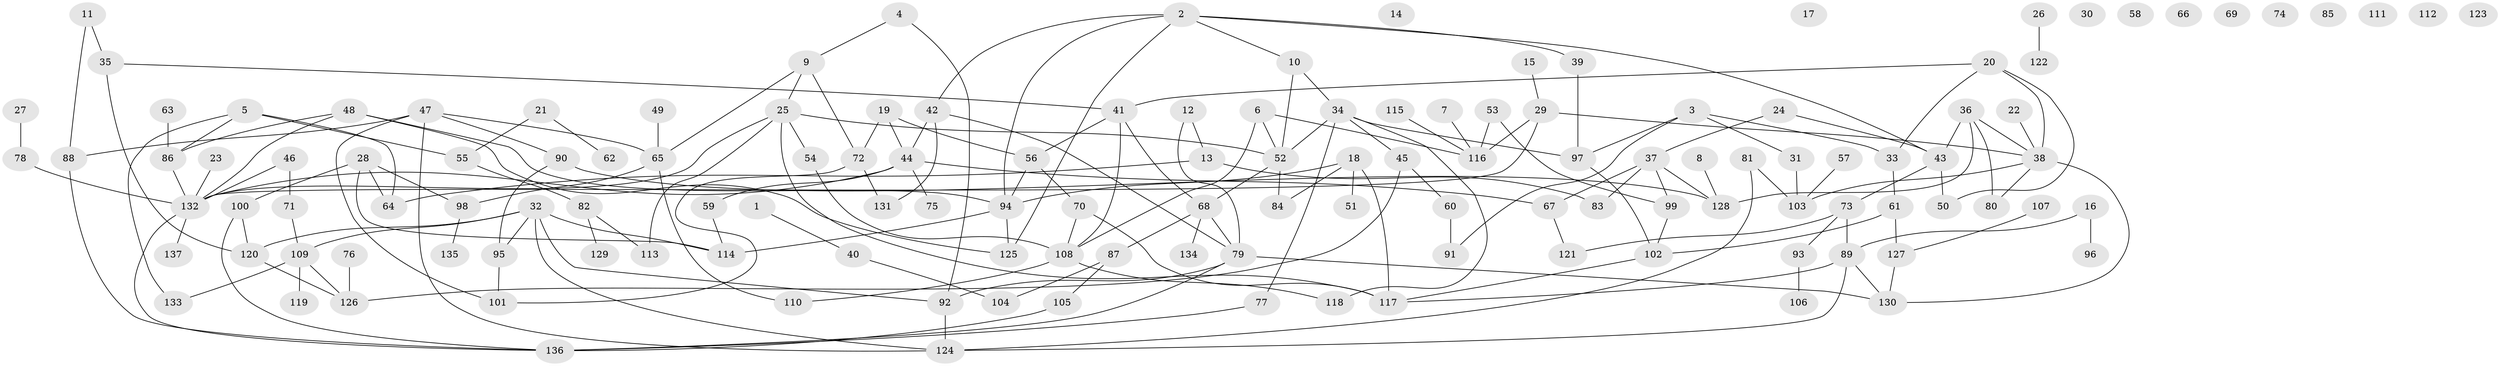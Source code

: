 // Generated by graph-tools (version 1.1) at 2025/38/03/09/25 04:38:54]
// undirected, 137 vertices, 191 edges
graph export_dot {
graph [start="1"]
  node [color=gray90,style=filled];
  1;
  2;
  3;
  4;
  5;
  6;
  7;
  8;
  9;
  10;
  11;
  12;
  13;
  14;
  15;
  16;
  17;
  18;
  19;
  20;
  21;
  22;
  23;
  24;
  25;
  26;
  27;
  28;
  29;
  30;
  31;
  32;
  33;
  34;
  35;
  36;
  37;
  38;
  39;
  40;
  41;
  42;
  43;
  44;
  45;
  46;
  47;
  48;
  49;
  50;
  51;
  52;
  53;
  54;
  55;
  56;
  57;
  58;
  59;
  60;
  61;
  62;
  63;
  64;
  65;
  66;
  67;
  68;
  69;
  70;
  71;
  72;
  73;
  74;
  75;
  76;
  77;
  78;
  79;
  80;
  81;
  82;
  83;
  84;
  85;
  86;
  87;
  88;
  89;
  90;
  91;
  92;
  93;
  94;
  95;
  96;
  97;
  98;
  99;
  100;
  101;
  102;
  103;
  104;
  105;
  106;
  107;
  108;
  109;
  110;
  111;
  112;
  113;
  114;
  115;
  116;
  117;
  118;
  119;
  120;
  121;
  122;
  123;
  124;
  125;
  126;
  127;
  128;
  129;
  130;
  131;
  132;
  133;
  134;
  135;
  136;
  137;
  1 -- 40;
  2 -- 10;
  2 -- 39;
  2 -- 42;
  2 -- 43;
  2 -- 94;
  2 -- 125;
  3 -- 31;
  3 -- 33;
  3 -- 91;
  3 -- 97;
  4 -- 9;
  4 -- 92;
  5 -- 55;
  5 -- 64;
  5 -- 86;
  5 -- 133;
  6 -- 52;
  6 -- 108;
  6 -- 116;
  7 -- 116;
  8 -- 128;
  9 -- 25;
  9 -- 65;
  9 -- 72;
  10 -- 34;
  10 -- 52;
  11 -- 35;
  11 -- 88;
  12 -- 13;
  12 -- 79;
  13 -- 64;
  13 -- 83;
  15 -- 29;
  16 -- 89;
  16 -- 96;
  18 -- 51;
  18 -- 84;
  18 -- 94;
  18 -- 117;
  19 -- 44;
  19 -- 56;
  19 -- 72;
  20 -- 33;
  20 -- 38;
  20 -- 41;
  20 -- 50;
  21 -- 55;
  21 -- 62;
  22 -- 38;
  23 -- 132;
  24 -- 37;
  24 -- 43;
  25 -- 52;
  25 -- 54;
  25 -- 113;
  25 -- 117;
  25 -- 132;
  26 -- 122;
  27 -- 78;
  28 -- 64;
  28 -- 98;
  28 -- 100;
  28 -- 114;
  29 -- 38;
  29 -- 116;
  29 -- 132;
  31 -- 103;
  32 -- 92;
  32 -- 95;
  32 -- 109;
  32 -- 114;
  32 -- 120;
  32 -- 124;
  33 -- 61;
  34 -- 45;
  34 -- 52;
  34 -- 77;
  34 -- 97;
  34 -- 118;
  35 -- 41;
  35 -- 120;
  36 -- 38;
  36 -- 43;
  36 -- 80;
  36 -- 128;
  37 -- 67;
  37 -- 83;
  37 -- 99;
  37 -- 128;
  38 -- 80;
  38 -- 103;
  38 -- 130;
  39 -- 97;
  40 -- 104;
  41 -- 56;
  41 -- 68;
  41 -- 108;
  42 -- 44;
  42 -- 79;
  42 -- 131;
  43 -- 50;
  43 -- 73;
  44 -- 59;
  44 -- 67;
  44 -- 75;
  44 -- 132;
  45 -- 60;
  45 -- 126;
  46 -- 71;
  46 -- 132;
  47 -- 65;
  47 -- 88;
  47 -- 90;
  47 -- 101;
  47 -- 124;
  48 -- 86;
  48 -- 94;
  48 -- 125;
  48 -- 132;
  49 -- 65;
  52 -- 68;
  52 -- 84;
  53 -- 99;
  53 -- 116;
  54 -- 108;
  55 -- 82;
  56 -- 70;
  56 -- 94;
  57 -- 103;
  59 -- 114;
  60 -- 91;
  61 -- 102;
  61 -- 127;
  63 -- 86;
  65 -- 98;
  65 -- 110;
  67 -- 121;
  68 -- 79;
  68 -- 87;
  68 -- 134;
  70 -- 108;
  70 -- 117;
  71 -- 109;
  72 -- 101;
  72 -- 131;
  73 -- 89;
  73 -- 93;
  73 -- 121;
  76 -- 126;
  77 -- 136;
  78 -- 132;
  79 -- 92;
  79 -- 130;
  79 -- 136;
  81 -- 103;
  81 -- 124;
  82 -- 113;
  82 -- 129;
  86 -- 132;
  87 -- 104;
  87 -- 105;
  88 -- 136;
  89 -- 117;
  89 -- 124;
  89 -- 130;
  90 -- 95;
  90 -- 128;
  92 -- 124;
  93 -- 106;
  94 -- 114;
  94 -- 125;
  95 -- 101;
  97 -- 102;
  98 -- 135;
  99 -- 102;
  100 -- 120;
  100 -- 136;
  102 -- 117;
  105 -- 136;
  107 -- 127;
  108 -- 110;
  108 -- 118;
  109 -- 119;
  109 -- 126;
  109 -- 133;
  115 -- 116;
  120 -- 126;
  127 -- 130;
  132 -- 136;
  132 -- 137;
}
